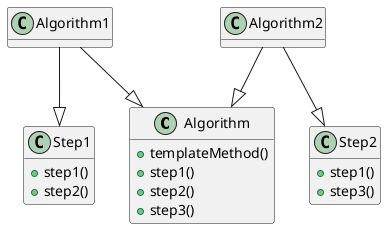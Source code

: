 @startuml
class Algorithm {
    +templateMethod()
    +step1()
    +step2()
    +step3()
}

class Step1 {
    +step1()
    +step2()
}

class Step2 {
    +step1()
    +step3()
}

Algorithm1 --|> Algorithm
Algorithm1 --|> Step1

Algorithm2 --|> Algorithm
Algorithm2 --|> Step2

hide empty fields
@enduml
